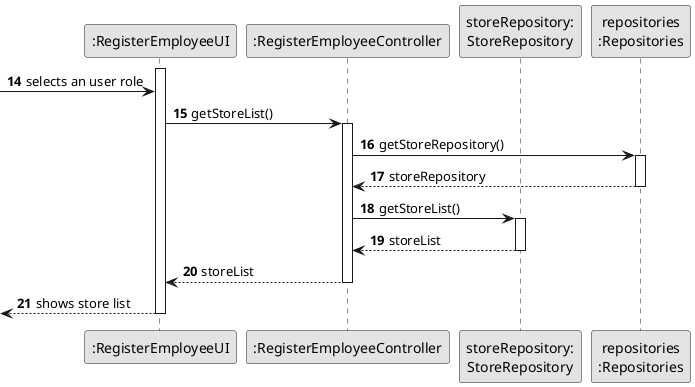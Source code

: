 @startuml
skinparam monochrome true
skinparam packageStyle rectangle
skinparam shadowing false



'hide footbox
participant ":RegisterEmployeeUI" as UI
participant ":RegisterEmployeeController" as CTRL
participant "storeRepository:\nStoreRepository" as storeRep
participant "repositories\n:Repositories" as REPS

autonumber 14
    activate UI
    -> UI : selects an user role
        UI -> CTRL : getStoreList()
        activate CTRL

        CTRL -> REPS : getStoreRepository()
        activate REPS

            REPS --> CTRL: storeRepository
        deactivate REPS

        CTRL -> storeRep : getStoreList()
        activate storeRep

            storeRep --> CTRL : storeList
        deactivate storeRep

        CTRL --> UI : storeList
        deactivate CTRL
    <-- UI : shows store list
    deactivate UI

@enduml